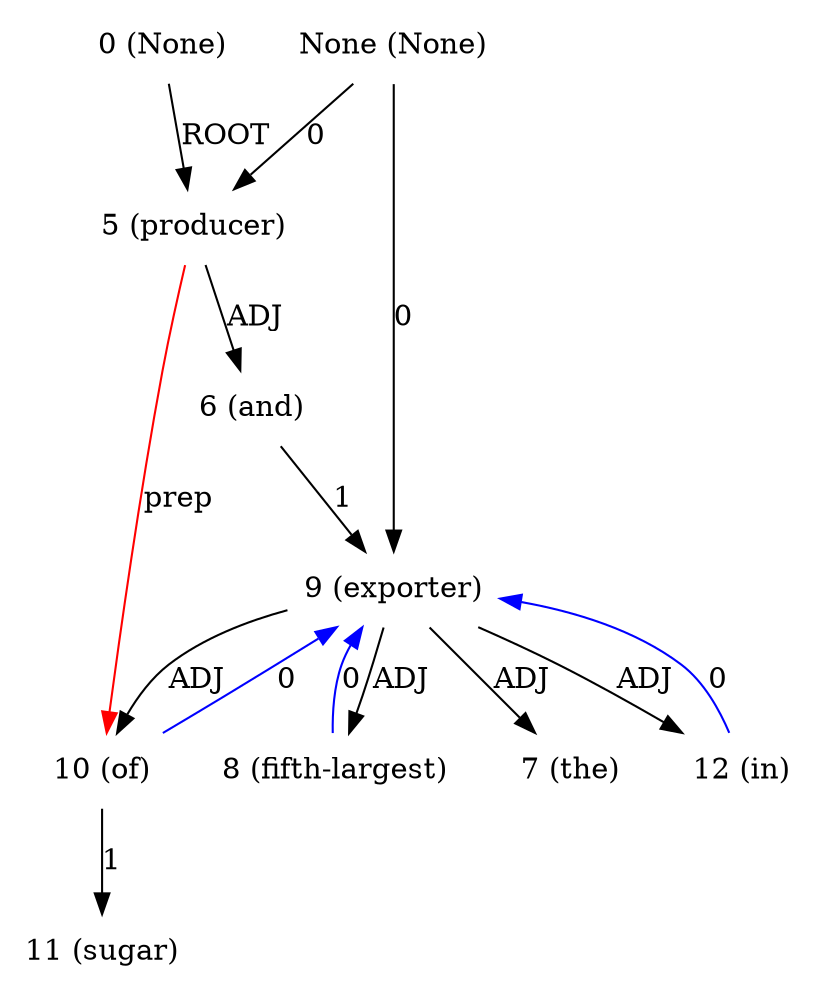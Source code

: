 digraph G{
edge [dir=forward]
node [shape=plaintext]

None [label="None (None)"]
None -> 9 [label="0"]
None -> 5 [label="0"]
0 [label="0 (None)"]
0 -> 5 [label="ROOT"]
5 [label="5 (producer)"]
5 -> 6 [label="ADJ"]
6 [label="6 (and)"]
6 -> 9 [label="1"]
7 [label="7 (the)"]
8 [label="8 (fifth-largest)"]
8 -> 9 [label="0", color="blue"]
9 [label="9 (exporter)"]
9 -> 7 [label="ADJ"]
9 -> 8 [label="ADJ"]
9 -> 10 [label="ADJ"]
9 -> 12 [label="ADJ"]
10 [label="10 (of)"]
10 -> 11 [label="1"]
10 -> 9 [label="0", color="blue"]
5 -> 10 [label="prep", color="red"]
11 [label="11 (sugar)"]
12 [label="12 (in)"]
12 -> 9 [label="0", color="blue"]
}
